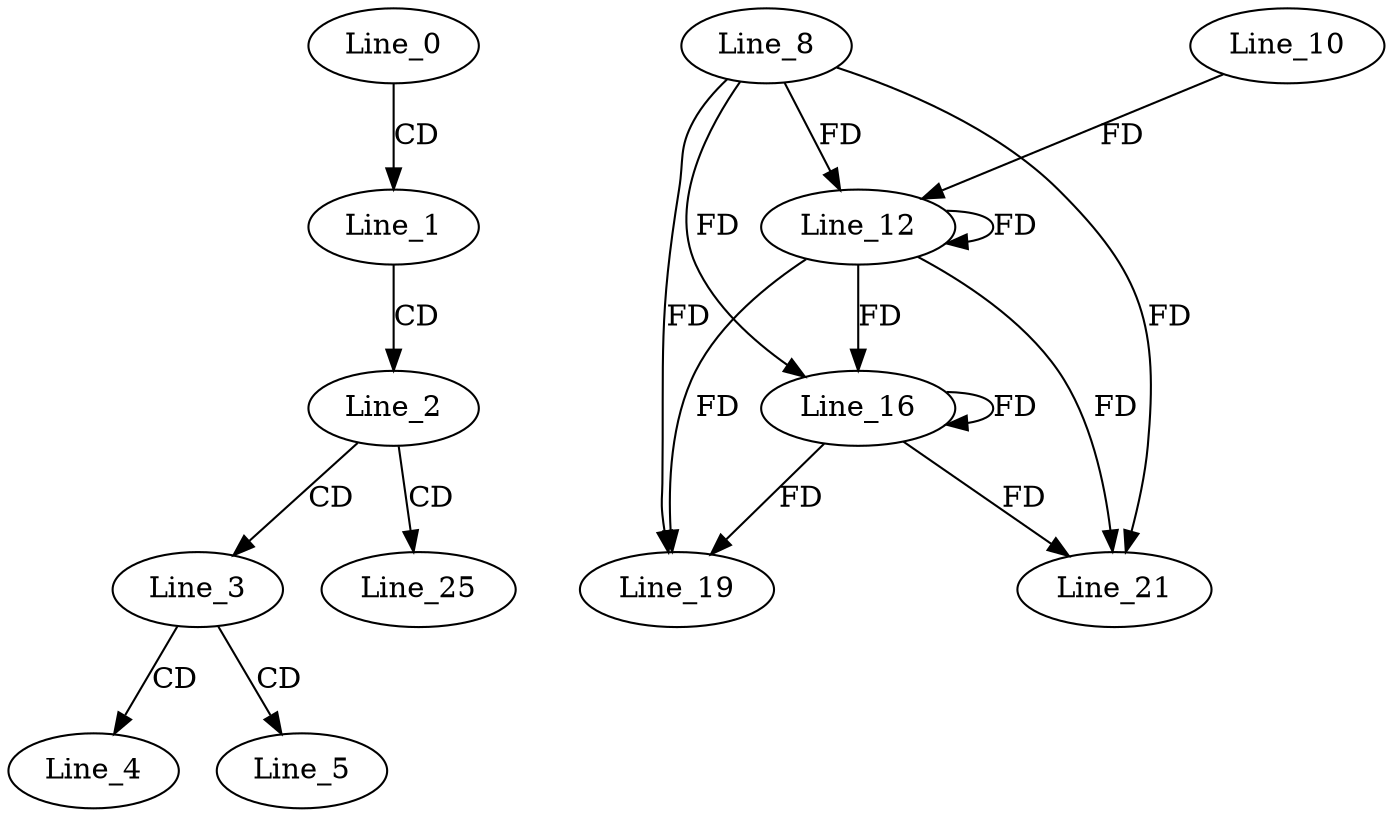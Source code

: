 digraph G {
  Line_0;
  Line_1;
  Line_2;
  Line_3;
  Line_4;
  Line_5;
  Line_8;
  Line_12;
  Line_10;
  Line_12;
  Line_16;
  Line_19;
  Line_21;
  Line_25;
  Line_0 -> Line_1 [ label="CD" ];
  Line_1 -> Line_2 [ label="CD" ];
  Line_2 -> Line_3 [ label="CD" ];
  Line_3 -> Line_4 [ label="CD" ];
  Line_3 -> Line_5 [ label="CD" ];
  Line_8 -> Line_12 [ label="FD" ];
  Line_12 -> Line_12 [ label="FD" ];
  Line_10 -> Line_12 [ label="FD" ];
  Line_8 -> Line_16 [ label="FD" ];
  Line_12 -> Line_16 [ label="FD" ];
  Line_16 -> Line_16 [ label="FD" ];
  Line_8 -> Line_19 [ label="FD" ];
  Line_12 -> Line_19 [ label="FD" ];
  Line_16 -> Line_19 [ label="FD" ];
  Line_8 -> Line_21 [ label="FD" ];
  Line_12 -> Line_21 [ label="FD" ];
  Line_16 -> Line_21 [ label="FD" ];
  Line_2 -> Line_25 [ label="CD" ];
}
